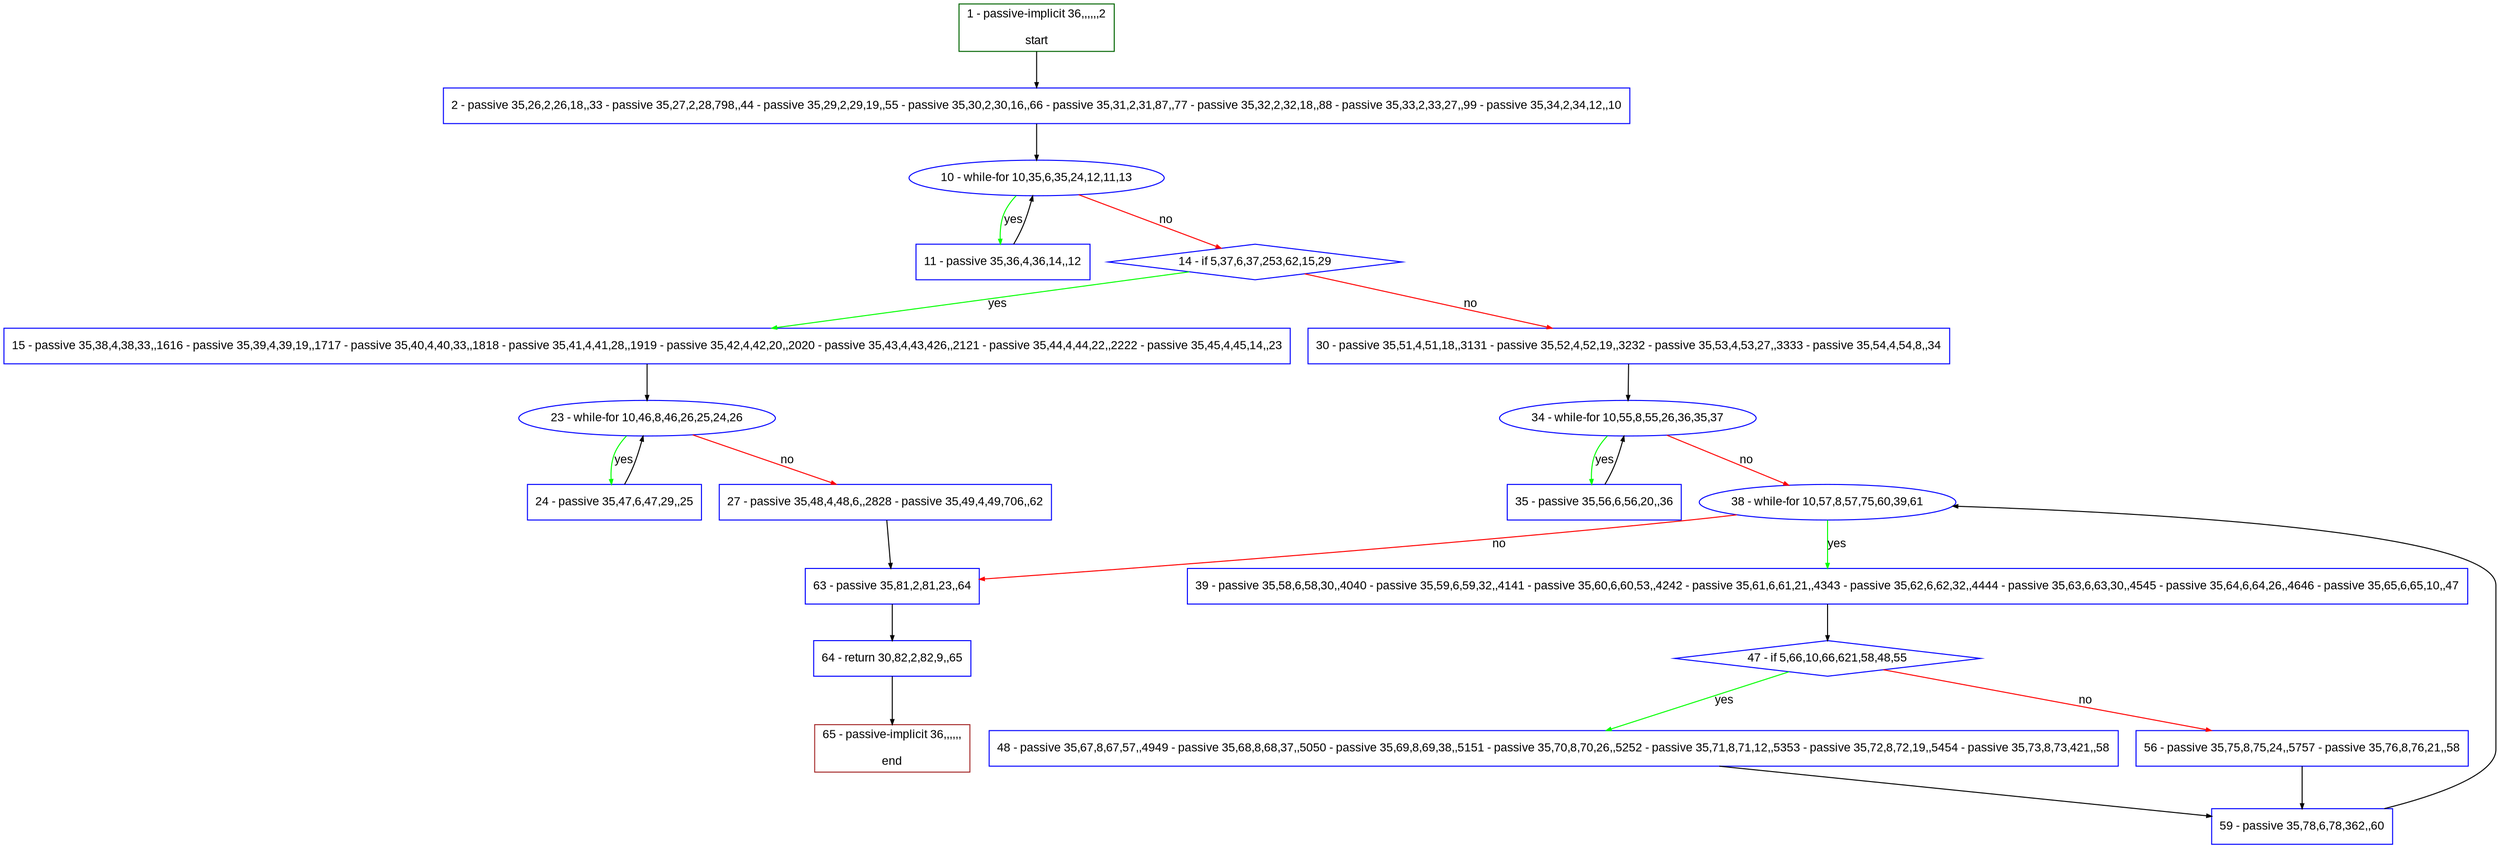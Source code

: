 digraph "" {
  graph [pack="true", label="", fontsize="12", packmode="clust", fontname="Arial", fillcolor="#FFFFCC", bgcolor="white", style="rounded,filled", compound="true"];
  node [node_initialized="no", label="", color="grey", fontsize="12", fillcolor="white", fontname="Arial", style="filled", shape="rectangle", compound="true", fixedsize="false"];
  edge [fontcolor="black", arrowhead="normal", arrowtail="none", arrowsize="0.5", ltail="", label="", color="black", fontsize="12", lhead="", fontname="Arial", dir="forward", compound="true"];
  __N1 [label="2 - passive 35,26,2,26,18,,33 - passive 35,27,2,28,798,,44 - passive 35,29,2,29,19,,55 - passive 35,30,2,30,16,,66 - passive 35,31,2,31,87,,77 - passive 35,32,2,32,18,,88 - passive 35,33,2,33,27,,99 - passive 35,34,2,34,12,,10", color="#0000ff", fillcolor="#ffffff", style="filled", shape="box"];
  __N2 [label="1 - passive-implicit 36,,,,,,2\n\nstart", color="#006400", fillcolor="#ffffff", style="filled", shape="box"];
  __N3 [label="10 - while-for 10,35,6,35,24,12,11,13", color="#0000ff", fillcolor="#ffffff", style="filled", shape="oval"];
  __N4 [label="11 - passive 35,36,4,36,14,,12", color="#0000ff", fillcolor="#ffffff", style="filled", shape="box"];
  __N5 [label="14 - if 5,37,6,37,253,62,15,29", color="#0000ff", fillcolor="#ffffff", style="filled", shape="diamond"];
  __N6 [label="15 - passive 35,38,4,38,33,,1616 - passive 35,39,4,39,19,,1717 - passive 35,40,4,40,33,,1818 - passive 35,41,4,41,28,,1919 - passive 35,42,4,42,20,,2020 - passive 35,43,4,43,426,,2121 - passive 35,44,4,44,22,,2222 - passive 35,45,4,45,14,,23", color="#0000ff", fillcolor="#ffffff", style="filled", shape="box"];
  __N7 [label="30 - passive 35,51,4,51,18,,3131 - passive 35,52,4,52,19,,3232 - passive 35,53,4,53,27,,3333 - passive 35,54,4,54,8,,34", color="#0000ff", fillcolor="#ffffff", style="filled", shape="box"];
  __N8 [label="23 - while-for 10,46,8,46,26,25,24,26", color="#0000ff", fillcolor="#ffffff", style="filled", shape="oval"];
  __N9 [label="24 - passive 35,47,6,47,29,,25", color="#0000ff", fillcolor="#ffffff", style="filled", shape="box"];
  __N10 [label="27 - passive 35,48,4,48,6,,2828 - passive 35,49,4,49,706,,62", color="#0000ff", fillcolor="#ffffff", style="filled", shape="box"];
  __N11 [label="63 - passive 35,81,2,81,23,,64", color="#0000ff", fillcolor="#ffffff", style="filled", shape="box"];
  __N12 [label="34 - while-for 10,55,8,55,26,36,35,37", color="#0000ff", fillcolor="#ffffff", style="filled", shape="oval"];
  __N13 [label="35 - passive 35,56,6,56,20,,36", color="#0000ff", fillcolor="#ffffff", style="filled", shape="box"];
  __N14 [label="38 - while-for 10,57,8,57,75,60,39,61", color="#0000ff", fillcolor="#ffffff", style="filled", shape="oval"];
  __N15 [label="39 - passive 35,58,6,58,30,,4040 - passive 35,59,6,59,32,,4141 - passive 35,60,6,60,53,,4242 - passive 35,61,6,61,21,,4343 - passive 35,62,6,62,32,,4444 - passive 35,63,6,63,30,,4545 - passive 35,64,6,64,26,,4646 - passive 35,65,6,65,10,,47", color="#0000ff", fillcolor="#ffffff", style="filled", shape="box"];
  __N16 [label="47 - if 5,66,10,66,621,58,48,55", color="#0000ff", fillcolor="#ffffff", style="filled", shape="diamond"];
  __N17 [label="48 - passive 35,67,8,67,57,,4949 - passive 35,68,8,68,37,,5050 - passive 35,69,8,69,38,,5151 - passive 35,70,8,70,26,,5252 - passive 35,71,8,71,12,,5353 - passive 35,72,8,72,19,,5454 - passive 35,73,8,73,421,,58", color="#0000ff", fillcolor="#ffffff", style="filled", shape="box"];
  __N18 [label="56 - passive 35,75,8,75,24,,5757 - passive 35,76,8,76,21,,58", color="#0000ff", fillcolor="#ffffff", style="filled", shape="box"];
  __N19 [label="59 - passive 35,78,6,78,362,,60", color="#0000ff", fillcolor="#ffffff", style="filled", shape="box"];
  __N20 [label="64 - return 30,82,2,82,9,,65", color="#0000ff", fillcolor="#ffffff", style="filled", shape="box"];
  __N21 [label="65 - passive-implicit 36,,,,,,\n\nend", color="#a52a2a", fillcolor="#ffffff", style="filled", shape="box"];
  __N2 -> __N1 [arrowhead="normal", arrowtail="none", color="#000000", label="", dir="forward"];
  __N1 -> __N3 [arrowhead="normal", arrowtail="none", color="#000000", label="", dir="forward"];
  __N3 -> __N4 [arrowhead="normal", arrowtail="none", color="#00ff00", label="yes", dir="forward"];
  __N4 -> __N3 [arrowhead="normal", arrowtail="none", color="#000000", label="", dir="forward"];
  __N3 -> __N5 [arrowhead="normal", arrowtail="none", color="#ff0000", label="no", dir="forward"];
  __N5 -> __N6 [arrowhead="normal", arrowtail="none", color="#00ff00", label="yes", dir="forward"];
  __N5 -> __N7 [arrowhead="normal", arrowtail="none", color="#ff0000", label="no", dir="forward"];
  __N6 -> __N8 [arrowhead="normal", arrowtail="none", color="#000000", label="", dir="forward"];
  __N8 -> __N9 [arrowhead="normal", arrowtail="none", color="#00ff00", label="yes", dir="forward"];
  __N9 -> __N8 [arrowhead="normal", arrowtail="none", color="#000000", label="", dir="forward"];
  __N8 -> __N10 [arrowhead="normal", arrowtail="none", color="#ff0000", label="no", dir="forward"];
  __N10 -> __N11 [arrowhead="normal", arrowtail="none", color="#000000", label="", dir="forward"];
  __N7 -> __N12 [arrowhead="normal", arrowtail="none", color="#000000", label="", dir="forward"];
  __N12 -> __N13 [arrowhead="normal", arrowtail="none", color="#00ff00", label="yes", dir="forward"];
  __N13 -> __N12 [arrowhead="normal", arrowtail="none", color="#000000", label="", dir="forward"];
  __N12 -> __N14 [arrowhead="normal", arrowtail="none", color="#ff0000", label="no", dir="forward"];
  __N14 -> __N15 [arrowhead="normal", arrowtail="none", color="#00ff00", label="yes", dir="forward"];
  __N14 -> __N11 [arrowhead="normal", arrowtail="none", color="#ff0000", label="no", dir="forward"];
  __N15 -> __N16 [arrowhead="normal", arrowtail="none", color="#000000", label="", dir="forward"];
  __N16 -> __N17 [arrowhead="normal", arrowtail="none", color="#00ff00", label="yes", dir="forward"];
  __N16 -> __N18 [arrowhead="normal", arrowtail="none", color="#ff0000", label="no", dir="forward"];
  __N17 -> __N19 [arrowhead="normal", arrowtail="none", color="#000000", label="", dir="forward"];
  __N18 -> __N19 [arrowhead="normal", arrowtail="none", color="#000000", label="", dir="forward"];
  __N19 -> __N14 [arrowhead="normal", arrowtail="none", color="#000000", label="", dir="forward"];
  __N11 -> __N20 [arrowhead="normal", arrowtail="none", color="#000000", label="", dir="forward"];
  __N20 -> __N21 [arrowhead="normal", arrowtail="none", color="#000000", label="", dir="forward"];
}
